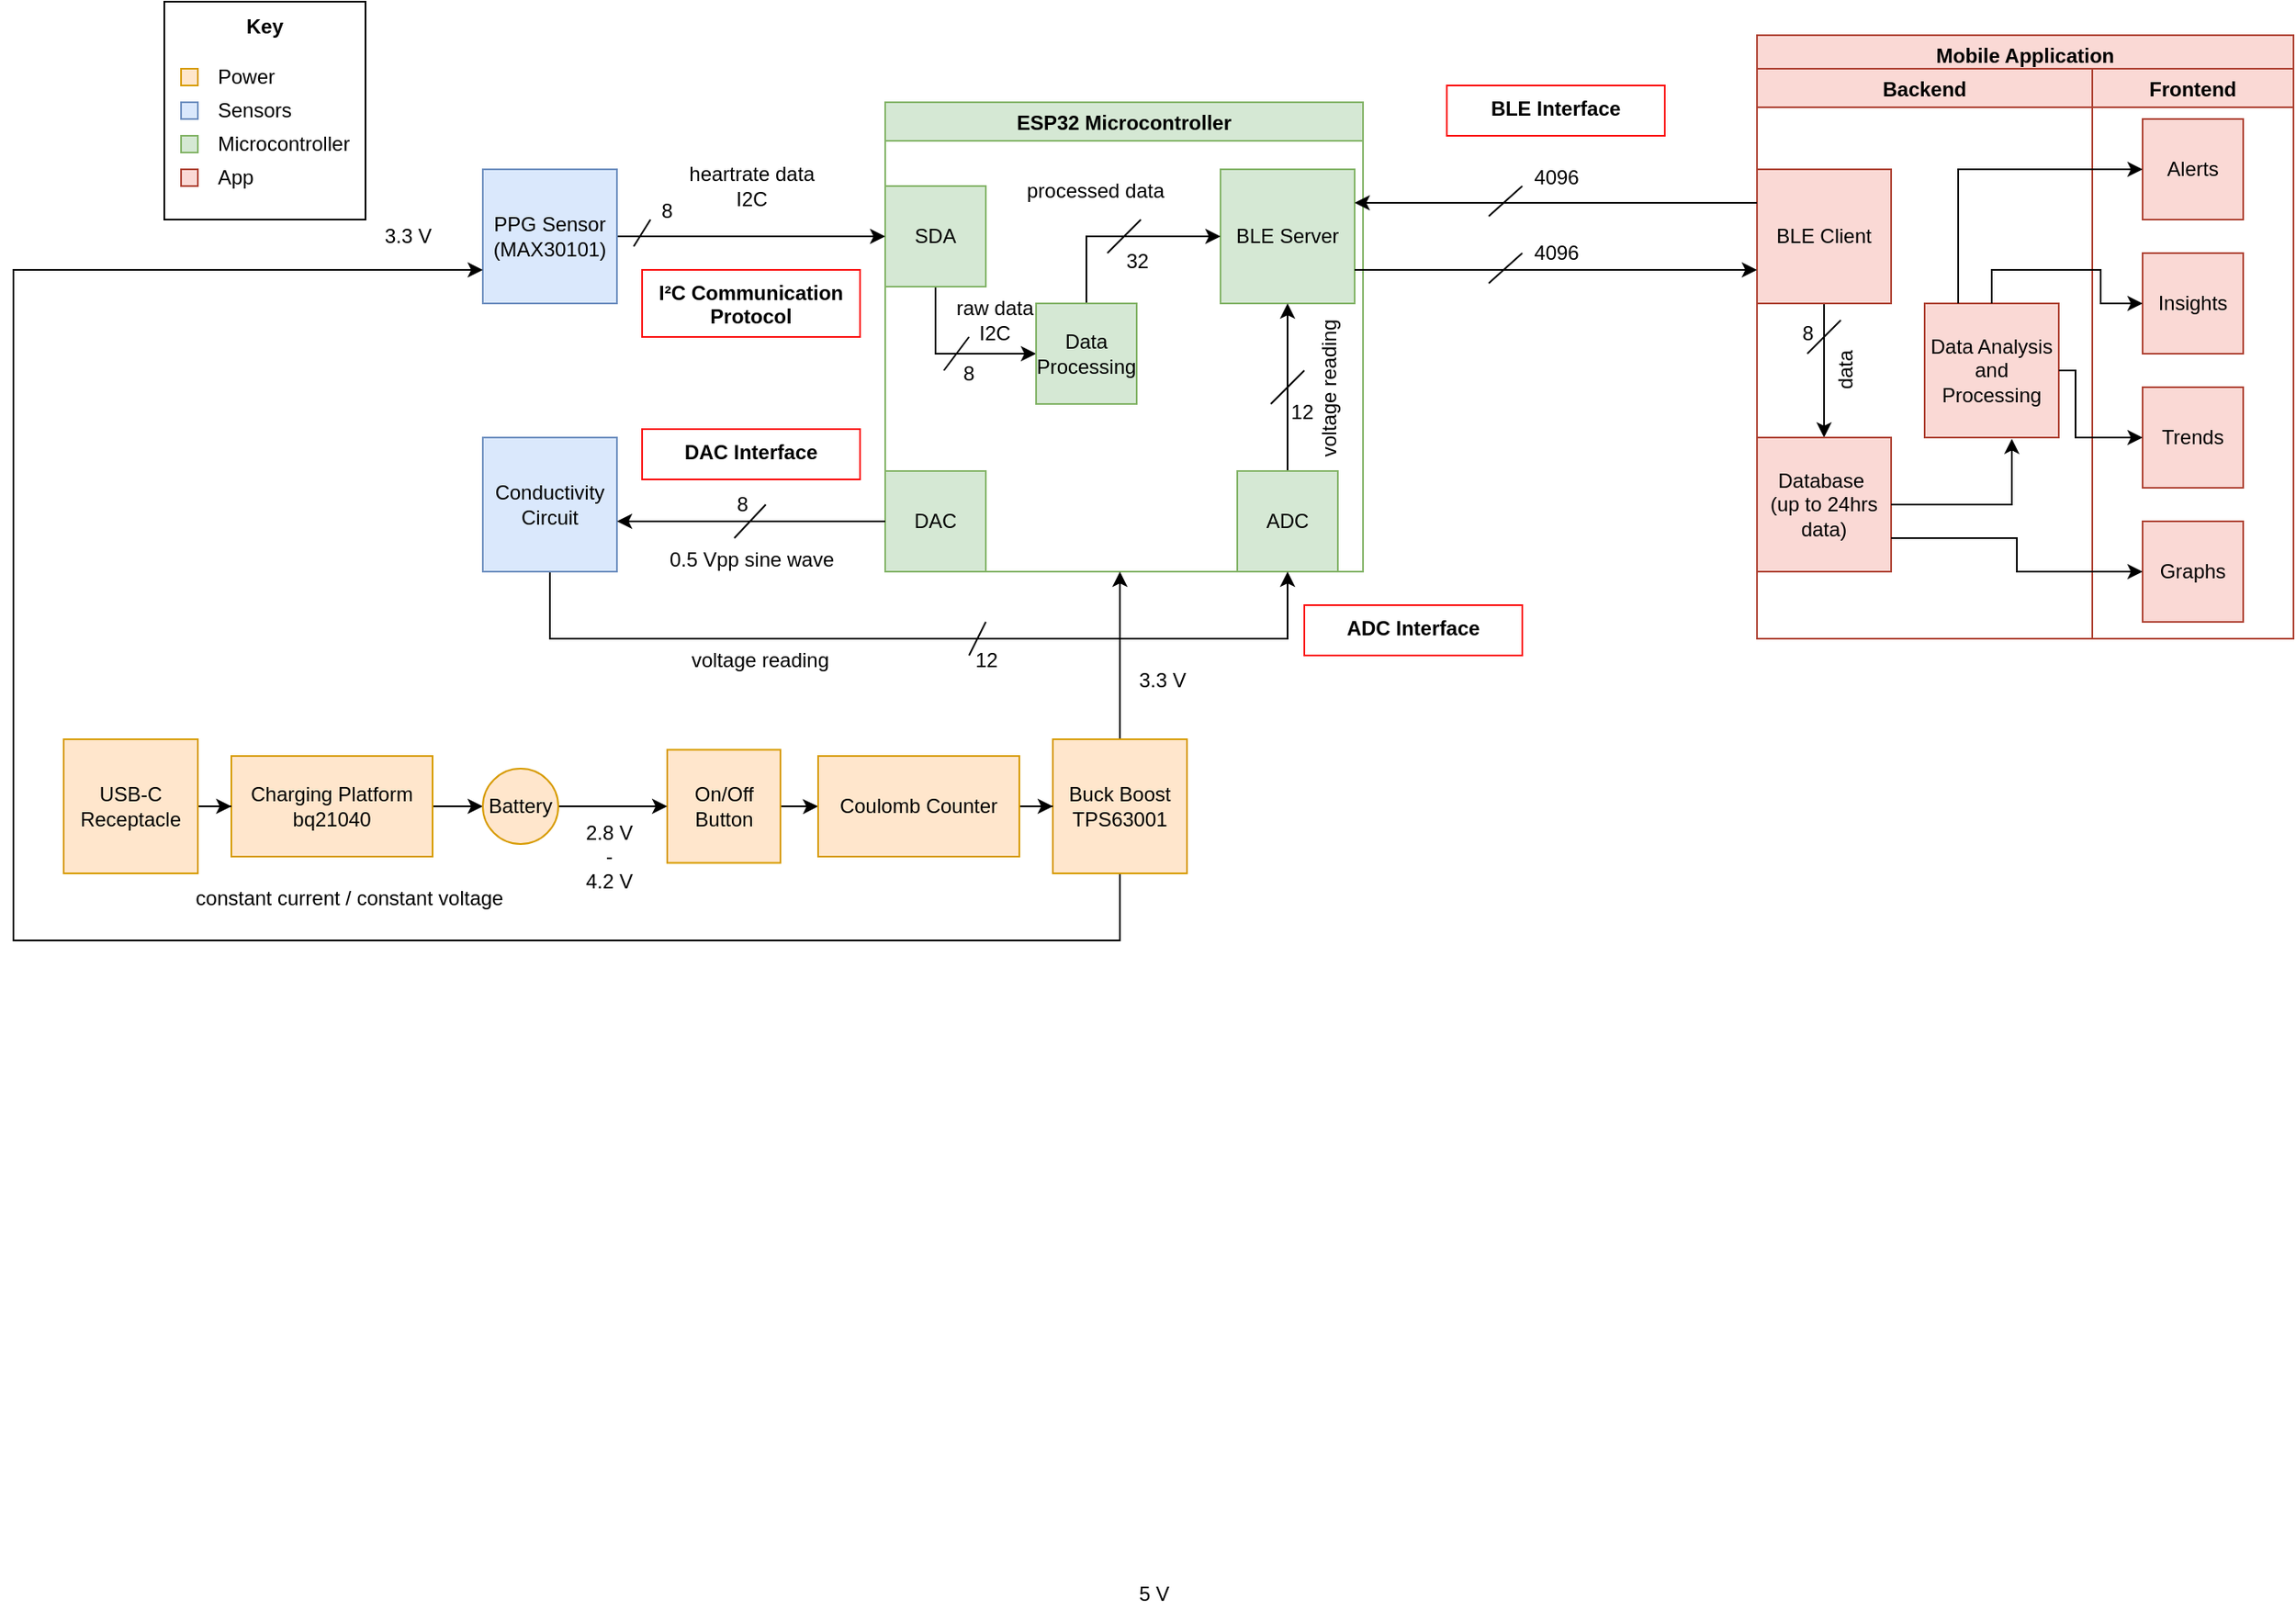 <mxfile version="26.1.0" pages="2">
  <diagram name="Page-1" id="XvgeLyfi9btd6hkqeVps">
    <mxGraphModel dx="2487" dy="908" grid="1" gridSize="10" guides="1" tooltips="1" connect="1" arrows="1" fold="1" page="1" pageScale="1" pageWidth="800" pageHeight="600" math="0" shadow="0">
      <root>
        <mxCell id="0" />
        <mxCell id="1" parent="0" />
        <mxCell id="u4qym9Ppzm83e0D_M728-1" value="Mobile Application" style="swimlane;fillColor=#fad9d5;strokeColor=#ae4132;" parent="1" vertex="1" connectable="0">
          <mxGeometry x="840" y="40" width="320" height="360" as="geometry" />
        </mxCell>
        <mxCell id="u4qym9Ppzm83e0D_M728-16" value="Backend" style="swimlane;fillColor=#fad9d5;strokeColor=#ae4132;" parent="u4qym9Ppzm83e0D_M728-1" vertex="1" connectable="0">
          <mxGeometry y="20" width="200" height="340" as="geometry" />
        </mxCell>
        <mxCell id="u4qym9Ppzm83e0D_M728-38" style="edgeStyle=orthogonalEdgeStyle;rounded=0;orthogonalLoop=1;jettySize=auto;html=1;exitX=0.5;exitY=1;exitDx=0;exitDy=0;entryX=0.5;entryY=0;entryDx=0;entryDy=0;" parent="u4qym9Ppzm83e0D_M728-16" source="u4qym9Ppzm83e0D_M728-5" target="u4qym9Ppzm83e0D_M728-37" edge="1">
          <mxGeometry relative="1" as="geometry" />
        </mxCell>
        <mxCell id="u4qym9Ppzm83e0D_M728-5" value="BLE Client" style="whiteSpace=wrap;html=1;aspect=fixed;fillColor=#fad9d5;strokeColor=#ae4132;" parent="u4qym9Ppzm83e0D_M728-16" vertex="1">
          <mxGeometry y="60" width="80" height="80" as="geometry" />
        </mxCell>
        <mxCell id="u4qym9Ppzm83e0D_M728-37" value="Database&amp;nbsp;&lt;div&gt;(up to 24hrs data)&lt;/div&gt;" style="whiteSpace=wrap;html=1;aspect=fixed;fillColor=#fad9d5;strokeColor=#ae4132;" parent="u4qym9Ppzm83e0D_M728-16" vertex="1">
          <mxGeometry y="220" width="80" height="80" as="geometry" />
        </mxCell>
        <mxCell id="u4qym9Ppzm83e0D_M728-43" value="Data Analysis and Processing" style="whiteSpace=wrap;html=1;aspect=fixed;fillColor=#fad9d5;strokeColor=#ae4132;" parent="u4qym9Ppzm83e0D_M728-16" vertex="1">
          <mxGeometry x="100" y="140" width="80" height="80" as="geometry" />
        </mxCell>
        <mxCell id="u4qym9Ppzm83e0D_M728-44" style="edgeStyle=orthogonalEdgeStyle;rounded=0;orthogonalLoop=1;jettySize=auto;html=1;exitX=1;exitY=0.5;exitDx=0;exitDy=0;entryX=0.65;entryY=1.009;entryDx=0;entryDy=0;entryPerimeter=0;" parent="u4qym9Ppzm83e0D_M728-16" source="u4qym9Ppzm83e0D_M728-37" target="u4qym9Ppzm83e0D_M728-43" edge="1">
          <mxGeometry relative="1" as="geometry" />
        </mxCell>
        <mxCell id="vP7fXU4nIcjZddZ_0kmI-10" value="data&lt;div&gt;&lt;br&gt;&lt;/div&gt;" style="text;html=1;align=center;verticalAlign=middle;resizable=0;points=[];autosize=1;strokeColor=none;fillColor=none;rotation=-90;" vertex="1" parent="u4qym9Ppzm83e0D_M728-16">
          <mxGeometry x="35" y="160" width="50" height="40" as="geometry" />
        </mxCell>
        <mxCell id="vP7fXU4nIcjZddZ_0kmI-49" value="" style="endArrow=none;html=1;rounded=0;" edge="1" parent="u4qym9Ppzm83e0D_M728-16">
          <mxGeometry width="50" height="50" relative="1" as="geometry">
            <mxPoint x="30" y="170" as="sourcePoint" />
            <mxPoint x="50" y="150" as="targetPoint" />
          </mxGeometry>
        </mxCell>
        <mxCell id="vP7fXU4nIcjZddZ_0kmI-50" value="&lt;div&gt;8&lt;/div&gt;" style="text;html=1;align=center;verticalAlign=middle;resizable=0;points=[];autosize=1;strokeColor=none;fillColor=none;" vertex="1" parent="u4qym9Ppzm83e0D_M728-16">
          <mxGeometry x="15" y="143" width="30" height="30" as="geometry" />
        </mxCell>
        <mxCell id="u4qym9Ppzm83e0D_M728-4" value="ESP32 Microcontroller" style="swimlane;fillColor=#d5e8d4;strokeColor=#82b366;" parent="1" vertex="1" connectable="0">
          <mxGeometry x="320" y="80" width="285" height="280" as="geometry" />
        </mxCell>
        <mxCell id="u4qym9Ppzm83e0D_M728-6" value="BLE Server" style="whiteSpace=wrap;html=1;aspect=fixed;fillColor=#d5e8d4;strokeColor=#82b366;" parent="u4qym9Ppzm83e0D_M728-4" vertex="1">
          <mxGeometry x="200" y="40" width="80" height="80" as="geometry" />
        </mxCell>
        <mxCell id="u4qym9Ppzm83e0D_M728-31" style="edgeStyle=orthogonalEdgeStyle;rounded=0;orthogonalLoop=1;jettySize=auto;html=1;exitX=0.5;exitY=1;exitDx=0;exitDy=0;entryX=0;entryY=0.5;entryDx=0;entryDy=0;" parent="u4qym9Ppzm83e0D_M728-4" source="u4qym9Ppzm83e0D_M728-23" target="u4qym9Ppzm83e0D_M728-28" edge="1">
          <mxGeometry relative="1" as="geometry" />
        </mxCell>
        <mxCell id="u4qym9Ppzm83e0D_M728-23" value="SDA" style="whiteSpace=wrap;html=1;aspect=fixed;fillColor=#d5e8d4;strokeColor=#82b366;" parent="u4qym9Ppzm83e0D_M728-4" vertex="1">
          <mxGeometry y="50" width="60" height="60" as="geometry" />
        </mxCell>
        <mxCell id="u4qym9Ppzm83e0D_M728-33" style="edgeStyle=orthogonalEdgeStyle;rounded=0;orthogonalLoop=1;jettySize=auto;html=1;exitX=0.5;exitY=0;exitDx=0;exitDy=0;entryX=0;entryY=0.5;entryDx=0;entryDy=0;" parent="u4qym9Ppzm83e0D_M728-4" source="u4qym9Ppzm83e0D_M728-28" target="u4qym9Ppzm83e0D_M728-6" edge="1">
          <mxGeometry relative="1" as="geometry" />
        </mxCell>
        <mxCell id="u4qym9Ppzm83e0D_M728-28" value="Data Processing" style="whiteSpace=wrap;html=1;aspect=fixed;fillColor=#d5e8d4;strokeColor=#82b366;" parent="u4qym9Ppzm83e0D_M728-4" vertex="1">
          <mxGeometry x="90" y="120" width="60" height="60" as="geometry" />
        </mxCell>
        <mxCell id="u4qym9Ppzm83e0D_M728-30" value="raw data&lt;div&gt;I2C&lt;/div&gt;" style="text;html=1;align=center;verticalAlign=middle;resizable=0;points=[];autosize=1;strokeColor=none;fillColor=none;" parent="u4qym9Ppzm83e0D_M728-4" vertex="1">
          <mxGeometry x="30" y="110" width="70" height="40" as="geometry" />
        </mxCell>
        <mxCell id="u4qym9Ppzm83e0D_M728-34" value="processed data&lt;div&gt;&lt;br&gt;&lt;/div&gt;" style="text;html=1;align=center;verticalAlign=middle;resizable=0;points=[];autosize=1;strokeColor=none;fillColor=none;" parent="u4qym9Ppzm83e0D_M728-4" vertex="1">
          <mxGeometry x="70" y="40" width="110" height="40" as="geometry" />
        </mxCell>
        <mxCell id="vP7fXU4nIcjZddZ_0kmI-76" style="edgeStyle=orthogonalEdgeStyle;rounded=0;orthogonalLoop=1;jettySize=auto;html=1;exitX=0.5;exitY=0;exitDx=0;exitDy=0;entryX=0.5;entryY=1;entryDx=0;entryDy=0;" edge="1" parent="u4qym9Ppzm83e0D_M728-4" source="u4qym9Ppzm83e0D_M728-35" target="u4qym9Ppzm83e0D_M728-6">
          <mxGeometry relative="1" as="geometry" />
        </mxCell>
        <mxCell id="u4qym9Ppzm83e0D_M728-35" value="ADC" style="whiteSpace=wrap;html=1;aspect=fixed;fillColor=#d5e8d4;strokeColor=#82b366;" parent="u4qym9Ppzm83e0D_M728-4" vertex="1">
          <mxGeometry x="210" y="220" width="60" height="60" as="geometry" />
        </mxCell>
        <mxCell id="vP7fXU4nIcjZddZ_0kmI-1" value="DAC" style="whiteSpace=wrap;html=1;aspect=fixed;fillColor=#d5e8d4;strokeColor=#82b366;" vertex="1" parent="u4qym9Ppzm83e0D_M728-4">
          <mxGeometry y="220" width="60" height="60" as="geometry" />
        </mxCell>
        <mxCell id="vP7fXU4nIcjZddZ_0kmI-9" value="&lt;div&gt;12&amp;nbsp;&lt;/div&gt;" style="text;html=1;align=center;verticalAlign=middle;resizable=0;points=[];autosize=1;strokeColor=none;fillColor=none;" vertex="1" parent="u4qym9Ppzm83e0D_M728-4">
          <mxGeometry x="230" y="170" width="40" height="30" as="geometry" />
        </mxCell>
        <mxCell id="vP7fXU4nIcjZddZ_0kmI-38" value="" style="endArrow=none;html=1;rounded=0;" edge="1" parent="u4qym9Ppzm83e0D_M728-4">
          <mxGeometry width="50" height="50" relative="1" as="geometry">
            <mxPoint x="230" y="180" as="sourcePoint" />
            <mxPoint x="250" y="160" as="targetPoint" />
          </mxGeometry>
        </mxCell>
        <mxCell id="vP7fXU4nIcjZddZ_0kmI-45" value="" style="endArrow=none;html=1;rounded=0;" edge="1" parent="u4qym9Ppzm83e0D_M728-4">
          <mxGeometry width="50" height="50" relative="1" as="geometry">
            <mxPoint x="35" y="160" as="sourcePoint" />
            <mxPoint x="50" y="140" as="targetPoint" />
          </mxGeometry>
        </mxCell>
        <mxCell id="vP7fXU4nIcjZddZ_0kmI-46" value="8" style="text;html=1;align=center;verticalAlign=middle;whiteSpace=wrap;rounded=0;" vertex="1" parent="u4qym9Ppzm83e0D_M728-4">
          <mxGeometry x="20" y="147" width="60" height="30" as="geometry" />
        </mxCell>
        <mxCell id="vP7fXU4nIcjZddZ_0kmI-47" value="" style="endArrow=none;html=1;rounded=0;" edge="1" parent="u4qym9Ppzm83e0D_M728-4">
          <mxGeometry width="50" height="50" relative="1" as="geometry">
            <mxPoint x="132.5" y="90" as="sourcePoint" />
            <mxPoint x="152.5" y="70" as="targetPoint" />
          </mxGeometry>
        </mxCell>
        <mxCell id="vP7fXU4nIcjZddZ_0kmI-48" value="&lt;div&gt;32&lt;/div&gt;" style="text;html=1;align=center;verticalAlign=middle;resizable=0;points=[];autosize=1;strokeColor=none;fillColor=none;" vertex="1" parent="u4qym9Ppzm83e0D_M728-4">
          <mxGeometry x="130" y="80" width="40" height="30" as="geometry" />
        </mxCell>
        <mxCell id="vP7fXU4nIcjZddZ_0kmI-75" value="voltage reading" style="text;html=1;align=center;verticalAlign=middle;resizable=0;points=[];autosize=1;strokeColor=none;fillColor=none;rotation=-90;" vertex="1" parent="u4qym9Ppzm83e0D_M728-4">
          <mxGeometry x="210" y="156" width="110" height="30" as="geometry" />
        </mxCell>
        <mxCell id="u4qym9Ppzm83e0D_M728-9" style="edgeStyle=orthogonalEdgeStyle;rounded=0;orthogonalLoop=1;jettySize=auto;html=1;exitX=0;exitY=0.25;exitDx=0;exitDy=0;entryX=1;entryY=0.25;entryDx=0;entryDy=0;" parent="1" source="u4qym9Ppzm83e0D_M728-5" target="u4qym9Ppzm83e0D_M728-6" edge="1">
          <mxGeometry relative="1" as="geometry" />
        </mxCell>
        <mxCell id="u4qym9Ppzm83e0D_M728-10" style="edgeStyle=orthogonalEdgeStyle;rounded=0;orthogonalLoop=1;jettySize=auto;html=1;exitX=1;exitY=0.75;exitDx=0;exitDy=0;entryX=0;entryY=0.75;entryDx=0;entryDy=0;" parent="1" source="u4qym9Ppzm83e0D_M728-6" target="u4qym9Ppzm83e0D_M728-5" edge="1">
          <mxGeometry relative="1" as="geometry" />
        </mxCell>
        <mxCell id="u4qym9Ppzm83e0D_M728-18" value="Frontend" style="swimlane;startSize=23;fillColor=#fad9d5;strokeColor=#ae4132;" parent="1" vertex="1" connectable="0">
          <mxGeometry x="1040" y="60" width="120" height="340" as="geometry" />
        </mxCell>
        <mxCell id="u4qym9Ppzm83e0D_M728-49" value="Graphs" style="whiteSpace=wrap;html=1;aspect=fixed;fillColor=#fad9d5;strokeColor=#ae4132;" parent="u4qym9Ppzm83e0D_M728-18" vertex="1">
          <mxGeometry x="30" y="270" width="60" height="60" as="geometry" />
        </mxCell>
        <mxCell id="u4qym9Ppzm83e0D_M728-51" value="Trends" style="whiteSpace=wrap;html=1;aspect=fixed;fillColor=#fad9d5;strokeColor=#ae4132;" parent="u4qym9Ppzm83e0D_M728-18" vertex="1">
          <mxGeometry x="30" y="190" width="60" height="60" as="geometry" />
        </mxCell>
        <mxCell id="u4qym9Ppzm83e0D_M728-55" value="Insights" style="whiteSpace=wrap;html=1;aspect=fixed;fillColor=#fad9d5;strokeColor=#ae4132;" parent="u4qym9Ppzm83e0D_M728-18" vertex="1">
          <mxGeometry x="30" y="110" width="60" height="60" as="geometry" />
        </mxCell>
        <mxCell id="u4qym9Ppzm83e0D_M728-56" value="Alerts" style="whiteSpace=wrap;html=1;aspect=fixed;fillColor=#fad9d5;strokeColor=#ae4132;" parent="u4qym9Ppzm83e0D_M728-18" vertex="1">
          <mxGeometry x="30" y="30" width="60" height="60" as="geometry" />
        </mxCell>
        <mxCell id="u4qym9Ppzm83e0D_M728-24" style="edgeStyle=orthogonalEdgeStyle;rounded=0;orthogonalLoop=1;jettySize=auto;html=1;exitX=1;exitY=0.5;exitDx=0;exitDy=0;entryX=0;entryY=0.5;entryDx=0;entryDy=0;" parent="1" source="u4qym9Ppzm83e0D_M728-21" target="u4qym9Ppzm83e0D_M728-23" edge="1">
          <mxGeometry relative="1" as="geometry" />
        </mxCell>
        <mxCell id="u4qym9Ppzm83e0D_M728-21" value="PPG Sensor&lt;div&gt;(MAX30101)&lt;/div&gt;" style="whiteSpace=wrap;html=1;aspect=fixed;fillColor=#dae8fc;strokeColor=#6c8ebf;" parent="1" vertex="1">
          <mxGeometry x="80" y="120" width="80" height="80" as="geometry" />
        </mxCell>
        <mxCell id="u4qym9Ppzm83e0D_M728-20" value="&lt;font face=&quot;Helvetica&quot;&gt;&lt;b&gt;I²C Communication Protocol&lt;/b&gt;&lt;/font&gt;" style="text;whiteSpace=wrap;html=1;strokeColor=light-dark(#fb0909, #ededed);align=center;" parent="1" vertex="1">
          <mxGeometry x="175" y="180" width="130" height="40" as="geometry" />
        </mxCell>
        <mxCell id="u4qym9Ppzm83e0D_M728-25" value="heartrate&lt;span style=&quot;background-color: transparent; color: light-dark(rgb(0, 0, 0), rgb(255, 255, 255));&quot;&gt;&amp;nbsp;data&lt;/span&gt;&lt;div&gt;&lt;span style=&quot;background-color: transparent; color: light-dark(rgb(0, 0, 0), rgb(255, 255, 255));&quot;&gt;I2C&lt;/span&gt;&lt;/div&gt;" style="text;html=1;align=center;verticalAlign=middle;resizable=0;points=[];autosize=1;strokeColor=none;fillColor=none;" parent="1" vertex="1">
          <mxGeometry x="190" y="110" width="100" height="40" as="geometry" />
        </mxCell>
        <mxCell id="vP7fXU4nIcjZddZ_0kmI-6" style="edgeStyle=orthogonalEdgeStyle;rounded=0;orthogonalLoop=1;jettySize=auto;html=1;entryX=0.5;entryY=1;entryDx=0;entryDy=0;" edge="1" parent="1" source="u4qym9Ppzm83e0D_M728-36" target="u4qym9Ppzm83e0D_M728-35">
          <mxGeometry relative="1" as="geometry">
            <mxPoint x="550" y="360" as="targetPoint" />
            <Array as="points">
              <mxPoint x="120" y="400" />
              <mxPoint x="560" y="400" />
            </Array>
          </mxGeometry>
        </mxCell>
        <mxCell id="u4qym9Ppzm83e0D_M728-36" value="Conductivity Circuit" style="whiteSpace=wrap;html=1;aspect=fixed;fillColor=#dae8fc;strokeColor=#6c8ebf;" parent="1" vertex="1">
          <mxGeometry x="80" y="280" width="80" height="80" as="geometry" />
        </mxCell>
        <mxCell id="u4qym9Ppzm83e0D_M728-54" style="edgeStyle=orthogonalEdgeStyle;rounded=0;orthogonalLoop=1;jettySize=auto;html=1;exitX=1;exitY=0.75;exitDx=0;exitDy=0;" parent="1" source="u4qym9Ppzm83e0D_M728-37" target="u4qym9Ppzm83e0D_M728-49" edge="1">
          <mxGeometry relative="1" as="geometry" />
        </mxCell>
        <mxCell id="u4qym9Ppzm83e0D_M728-57" style="edgeStyle=orthogonalEdgeStyle;rounded=0;orthogonalLoop=1;jettySize=auto;html=1;exitX=1;exitY=0.5;exitDx=0;exitDy=0;entryX=0;entryY=0.5;entryDx=0;entryDy=0;" parent="1" source="u4qym9Ppzm83e0D_M728-43" target="u4qym9Ppzm83e0D_M728-51" edge="1">
          <mxGeometry relative="1" as="geometry">
            <Array as="points">
              <mxPoint x="1030" y="240" />
              <mxPoint x="1030" y="280" />
            </Array>
          </mxGeometry>
        </mxCell>
        <mxCell id="u4qym9Ppzm83e0D_M728-58" style="edgeStyle=orthogonalEdgeStyle;rounded=0;orthogonalLoop=1;jettySize=auto;html=1;exitX=0.5;exitY=0;exitDx=0;exitDy=0;entryX=0;entryY=0.5;entryDx=0;entryDy=0;" parent="1" source="u4qym9Ppzm83e0D_M728-43" target="u4qym9Ppzm83e0D_M728-55" edge="1">
          <mxGeometry relative="1" as="geometry" />
        </mxCell>
        <mxCell id="u4qym9Ppzm83e0D_M728-59" style="edgeStyle=orthogonalEdgeStyle;rounded=0;orthogonalLoop=1;jettySize=auto;html=1;exitX=0.25;exitY=0;exitDx=0;exitDy=0;entryX=0;entryY=0.5;entryDx=0;entryDy=0;" parent="1" source="u4qym9Ppzm83e0D_M728-43" target="u4qym9Ppzm83e0D_M728-56" edge="1">
          <mxGeometry relative="1" as="geometry" />
        </mxCell>
        <mxCell id="u4qym9Ppzm83e0D_M728-66" value="&lt;div&gt;0.5 Vpp sine wave&lt;/div&gt;" style="text;html=1;align=center;verticalAlign=middle;resizable=0;points=[];autosize=1;strokeColor=none;fillColor=none;" parent="1" vertex="1">
          <mxGeometry x="180" y="338" width="120" height="30" as="geometry" />
        </mxCell>
        <mxCell id="vP7fXU4nIcjZddZ_0kmI-4" value="" style="edgeStyle=orthogonalEdgeStyle;rounded=0;orthogonalLoop=1;jettySize=auto;html=1;" edge="1" parent="1" source="vP7fXU4nIcjZddZ_0kmI-1" target="u4qym9Ppzm83e0D_M728-36">
          <mxGeometry relative="1" as="geometry">
            <Array as="points">
              <mxPoint x="210" y="330" />
              <mxPoint x="210" y="330" />
            </Array>
          </mxGeometry>
        </mxCell>
        <mxCell id="vP7fXU4nIcjZddZ_0kmI-14" style="edgeStyle=orthogonalEdgeStyle;rounded=0;orthogonalLoop=1;jettySize=auto;html=1;exitX=0.5;exitY=0;exitDx=0;exitDy=0;" edge="1" parent="1" source="vP7fXU4nIcjZddZ_0kmI-13">
          <mxGeometry relative="1" as="geometry">
            <mxPoint x="460" y="360" as="targetPoint" />
          </mxGeometry>
        </mxCell>
        <mxCell id="vP7fXU4nIcjZddZ_0kmI-73" style="edgeStyle=orthogonalEdgeStyle;rounded=0;orthogonalLoop=1;jettySize=auto;html=1;exitX=0.5;exitY=1;exitDx=0;exitDy=0;entryX=0;entryY=0.75;entryDx=0;entryDy=0;" edge="1" parent="1" source="vP7fXU4nIcjZddZ_0kmI-13" target="u4qym9Ppzm83e0D_M728-21">
          <mxGeometry relative="1" as="geometry">
            <Array as="points">
              <mxPoint x="460" y="580" />
              <mxPoint x="-200" y="580" />
              <mxPoint x="-200" y="180" />
            </Array>
          </mxGeometry>
        </mxCell>
        <mxCell id="vP7fXU4nIcjZddZ_0kmI-13" value="Buck Boost&lt;div&gt;TPS63001&lt;/div&gt;" style="whiteSpace=wrap;html=1;aspect=fixed;fillColor=#ffe6cc;strokeColor=#d79b00;" vertex="1" parent="1">
          <mxGeometry x="420" y="460" width="80" height="80" as="geometry" />
        </mxCell>
        <mxCell id="vP7fXU4nIcjZddZ_0kmI-15" value="3.3 V" style="text;html=1;align=center;verticalAlign=middle;resizable=0;points=[];autosize=1;strokeColor=none;fillColor=none;" vertex="1" parent="1">
          <mxGeometry x="460" y="410" width="50" height="30" as="geometry" />
        </mxCell>
        <mxCell id="vP7fXU4nIcjZddZ_0kmI-26" value="" style="edgeStyle=orthogonalEdgeStyle;rounded=0;orthogonalLoop=1;jettySize=auto;html=1;" edge="1" parent="1" source="vP7fXU4nIcjZddZ_0kmI-16" target="vP7fXU4nIcjZddZ_0kmI-25">
          <mxGeometry relative="1" as="geometry" />
        </mxCell>
        <mxCell id="vP7fXU4nIcjZddZ_0kmI-16" value="On/Off Button" style="whiteSpace=wrap;html=1;aspect=fixed;fillColor=#ffe6cc;strokeColor=#d79b00;" vertex="1" parent="1">
          <mxGeometry x="190" y="466.25" width="67.5" height="67.5" as="geometry" />
        </mxCell>
        <mxCell id="vP7fXU4nIcjZddZ_0kmI-23" value="" style="edgeStyle=orthogonalEdgeStyle;rounded=0;orthogonalLoop=1;jettySize=auto;html=1;" edge="1" parent="1" source="vP7fXU4nIcjZddZ_0kmI-18" target="vP7fXU4nIcjZddZ_0kmI-21">
          <mxGeometry relative="1" as="geometry" />
        </mxCell>
        <mxCell id="vP7fXU4nIcjZddZ_0kmI-18" value="Charging Platform&lt;div&gt;bq21040&lt;/div&gt;" style="rounded=0;whiteSpace=wrap;html=1;fillColor=#ffe6cc;strokeColor=#d79b00;" vertex="1" parent="1">
          <mxGeometry x="-70" y="470" width="120" height="60" as="geometry" />
        </mxCell>
        <mxCell id="vP7fXU4nIcjZddZ_0kmI-24" value="" style="edgeStyle=orthogonalEdgeStyle;rounded=0;orthogonalLoop=1;jettySize=auto;html=1;" edge="1" parent="1" source="vP7fXU4nIcjZddZ_0kmI-21" target="vP7fXU4nIcjZddZ_0kmI-16">
          <mxGeometry relative="1" as="geometry" />
        </mxCell>
        <mxCell id="vP7fXU4nIcjZddZ_0kmI-21" value="Battery" style="ellipse;whiteSpace=wrap;html=1;aspect=fixed;fillColor=#ffe6cc;strokeColor=#d79b00;" vertex="1" parent="1">
          <mxGeometry x="80" y="477.5" width="45" height="45" as="geometry" />
        </mxCell>
        <mxCell id="vP7fXU4nIcjZddZ_0kmI-27" value="" style="edgeStyle=orthogonalEdgeStyle;rounded=0;orthogonalLoop=1;jettySize=auto;html=1;" edge="1" parent="1" source="vP7fXU4nIcjZddZ_0kmI-25" target="vP7fXU4nIcjZddZ_0kmI-13">
          <mxGeometry relative="1" as="geometry" />
        </mxCell>
        <mxCell id="vP7fXU4nIcjZddZ_0kmI-25" value="Coulomb Counter" style="rounded=0;whiteSpace=wrap;html=1;fillColor=#ffe6cc;strokeColor=#d79b00;" vertex="1" parent="1">
          <mxGeometry x="280" y="470" width="120" height="60" as="geometry" />
        </mxCell>
        <mxCell id="vP7fXU4nIcjZddZ_0kmI-28" value="&lt;div&gt;&lt;span style=&quot;background-color: transparent; color: light-dark(rgb(0, 0, 0), rgb(255, 255, 255));&quot;&gt;5 V&lt;/span&gt;&lt;/div&gt;" style="text;html=1;align=center;verticalAlign=middle;resizable=0;points=[];autosize=1;strokeColor=none;fillColor=none;" vertex="1" parent="1">
          <mxGeometry x="460" y="955" width="40" height="30" as="geometry" />
        </mxCell>
        <mxCell id="vP7fXU4nIcjZddZ_0kmI-29" value="constant current / constant voltage" style="text;html=1;align=center;verticalAlign=middle;resizable=0;points=[];autosize=1;strokeColor=none;fillColor=none;" vertex="1" parent="1">
          <mxGeometry x="-105" y="540" width="210" height="30" as="geometry" />
        </mxCell>
        <mxCell id="vP7fXU4nIcjZddZ_0kmI-30" value="&lt;div&gt;2.8 V&lt;/div&gt;&lt;div&gt;-&lt;/div&gt;&lt;div&gt;4.2 V&lt;/div&gt;" style="text;html=1;align=center;verticalAlign=middle;resizable=0;points=[];autosize=1;strokeColor=none;fillColor=none;" vertex="1" parent="1">
          <mxGeometry x="130" y="500" width="50" height="60" as="geometry" />
        </mxCell>
        <mxCell id="vP7fXU4nIcjZddZ_0kmI-34" value="" style="edgeStyle=orthogonalEdgeStyle;rounded=0;orthogonalLoop=1;jettySize=auto;html=1;" edge="1" parent="1" source="vP7fXU4nIcjZddZ_0kmI-32" target="vP7fXU4nIcjZddZ_0kmI-18">
          <mxGeometry relative="1" as="geometry" />
        </mxCell>
        <mxCell id="vP7fXU4nIcjZddZ_0kmI-32" value="USB-C Receptacle" style="whiteSpace=wrap;html=1;aspect=fixed;fillColor=#ffe6cc;strokeColor=#d79b00;" vertex="1" parent="1">
          <mxGeometry x="-170" y="460" width="80" height="80" as="geometry" />
        </mxCell>
        <mxCell id="vP7fXU4nIcjZddZ_0kmI-36" value="" style="endArrow=none;html=1;rounded=0;" edge="1" parent="1">
          <mxGeometry width="50" height="50" relative="1" as="geometry">
            <mxPoint x="370" y="410" as="sourcePoint" />
            <mxPoint x="380" y="390" as="targetPoint" />
          </mxGeometry>
        </mxCell>
        <mxCell id="vP7fXU4nIcjZddZ_0kmI-37" value="12" style="text;html=1;align=center;verticalAlign=middle;resizable=0;points=[];autosize=1;strokeColor=none;fillColor=none;" vertex="1" parent="1">
          <mxGeometry x="360" y="398" width="40" height="30" as="geometry" />
        </mxCell>
        <mxCell id="vP7fXU4nIcjZddZ_0kmI-39" value="" style="endArrow=none;html=1;rounded=0;" edge="1" parent="1">
          <mxGeometry width="50" height="50" relative="1" as="geometry">
            <mxPoint x="230" y="340" as="sourcePoint" />
            <mxPoint x="248.75" y="320" as="targetPoint" />
          </mxGeometry>
        </mxCell>
        <mxCell id="vP7fXU4nIcjZddZ_0kmI-40" value="8" style="text;html=1;align=center;verticalAlign=middle;whiteSpace=wrap;rounded=0;" vertex="1" parent="1">
          <mxGeometry x="205" y="305" width="60" height="30" as="geometry" />
        </mxCell>
        <mxCell id="vP7fXU4nIcjZddZ_0kmI-42" value="" style="endArrow=none;html=1;rounded=0;" edge="1" parent="1">
          <mxGeometry width="50" height="50" relative="1" as="geometry">
            <mxPoint x="170" y="166" as="sourcePoint" />
            <mxPoint x="180" y="150" as="targetPoint" />
          </mxGeometry>
        </mxCell>
        <mxCell id="vP7fXU4nIcjZddZ_0kmI-43" value="8" style="text;html=1;align=center;verticalAlign=middle;whiteSpace=wrap;rounded=0;" vertex="1" parent="1">
          <mxGeometry x="160" y="130" width="60" height="30" as="geometry" />
        </mxCell>
        <mxCell id="vP7fXU4nIcjZddZ_0kmI-51" value="" style="endArrow=none;html=1;rounded=0;" edge="1" parent="1">
          <mxGeometry width="50" height="50" relative="1" as="geometry">
            <mxPoint x="680" y="148" as="sourcePoint" />
            <mxPoint x="700" y="130" as="targetPoint" />
          </mxGeometry>
        </mxCell>
        <mxCell id="vP7fXU4nIcjZddZ_0kmI-52" value="" style="endArrow=none;html=1;rounded=0;" edge="1" parent="1">
          <mxGeometry width="50" height="50" relative="1" as="geometry">
            <mxPoint x="680" y="188" as="sourcePoint" />
            <mxPoint x="700" y="170" as="targetPoint" />
          </mxGeometry>
        </mxCell>
        <mxCell id="vP7fXU4nIcjZddZ_0kmI-53" value="&lt;div&gt;4096&lt;/div&gt;" style="text;html=1;align=center;verticalAlign=middle;resizable=0;points=[];autosize=1;strokeColor=none;fillColor=none;" vertex="1" parent="1">
          <mxGeometry x="695" y="110" width="50" height="30" as="geometry" />
        </mxCell>
        <mxCell id="vP7fXU4nIcjZddZ_0kmI-54" value="&lt;div&gt;4096&lt;/div&gt;" style="text;html=1;align=center;verticalAlign=middle;resizable=0;points=[];autosize=1;strokeColor=none;fillColor=none;" vertex="1" parent="1">
          <mxGeometry x="695" y="155" width="50" height="30" as="geometry" />
        </mxCell>
        <mxCell id="vP7fXU4nIcjZddZ_0kmI-55" value="&lt;b&gt;Key&lt;/b&gt;&lt;div&gt;&lt;b&gt;&lt;br&gt;&lt;/b&gt;&lt;/div&gt;&lt;div&gt;&lt;b&gt;&lt;br&gt;&lt;/b&gt;&lt;/div&gt;&lt;div&gt;&lt;b&gt;&lt;br&gt;&lt;/b&gt;&lt;/div&gt;&lt;div&gt;&lt;b&gt;&lt;br&gt;&lt;/b&gt;&lt;/div&gt;&lt;div&gt;&lt;br&gt;&lt;/div&gt;&lt;div&gt;&lt;br&gt;&lt;/div&gt;&lt;div&gt;&lt;br&gt;&lt;/div&gt;" style="rounded=0;whiteSpace=wrap;html=1;" vertex="1" parent="1">
          <mxGeometry x="-110" y="20" width="120" height="130" as="geometry" />
        </mxCell>
        <mxCell id="vP7fXU4nIcjZddZ_0kmI-56" value="" style="rounded=0;whiteSpace=wrap;html=1;fillColor=#ffe6cc;strokeColor=#d79b00;" vertex="1" parent="1">
          <mxGeometry x="-100" y="60" width="10" height="10" as="geometry" />
        </mxCell>
        <mxCell id="vP7fXU4nIcjZddZ_0kmI-57" value="Power" style="text;html=1;align=left;verticalAlign=middle;whiteSpace=wrap;rounded=0;" vertex="1" parent="1">
          <mxGeometry x="-80" y="50" width="60" height="30" as="geometry" />
        </mxCell>
        <mxCell id="vP7fXU4nIcjZddZ_0kmI-58" value="" style="rounded=0;whiteSpace=wrap;html=1;fillColor=#dae8fc;strokeColor=#6c8ebf;" vertex="1" parent="1">
          <mxGeometry x="-100" y="80" width="10" height="10" as="geometry" />
        </mxCell>
        <mxCell id="vP7fXU4nIcjZddZ_0kmI-59" value="Sensors" style="text;html=1;align=left;verticalAlign=middle;whiteSpace=wrap;rounded=0;" vertex="1" parent="1">
          <mxGeometry x="-80" y="70" width="60" height="30" as="geometry" />
        </mxCell>
        <mxCell id="vP7fXU4nIcjZddZ_0kmI-60" value="" style="rounded=0;whiteSpace=wrap;html=1;fillColor=#d5e8d4;strokeColor=#82b366;" vertex="1" parent="1">
          <mxGeometry x="-100" y="100" width="10" height="10" as="geometry" />
        </mxCell>
        <mxCell id="vP7fXU4nIcjZddZ_0kmI-61" value="Microcontroller" style="text;html=1;align=left;verticalAlign=middle;whiteSpace=wrap;rounded=0;" vertex="1" parent="1">
          <mxGeometry x="-80" y="90" width="60" height="30" as="geometry" />
        </mxCell>
        <mxCell id="vP7fXU4nIcjZddZ_0kmI-66" value="" style="rounded=0;whiteSpace=wrap;html=1;fillColor=#fad9d5;strokeColor=#ae4132;" vertex="1" parent="1">
          <mxGeometry x="-100" y="120" width="10" height="10" as="geometry" />
        </mxCell>
        <mxCell id="vP7fXU4nIcjZddZ_0kmI-67" value="App" style="text;html=1;align=left;verticalAlign=middle;whiteSpace=wrap;rounded=0;" vertex="1" parent="1">
          <mxGeometry x="-80" y="110" width="60" height="30" as="geometry" />
        </mxCell>
        <mxCell id="vP7fXU4nIcjZddZ_0kmI-74" value="voltage reading" style="text;html=1;align=center;verticalAlign=middle;resizable=0;points=[];autosize=1;strokeColor=none;fillColor=none;" vertex="1" parent="1">
          <mxGeometry x="190" y="398" width="110" height="30" as="geometry" />
        </mxCell>
        <mxCell id="vP7fXU4nIcjZddZ_0kmI-69" value="&lt;font face=&quot;Helvetica&quot;&gt;&lt;b&gt;DAC Interface&lt;/b&gt;&lt;/font&gt;" style="text;whiteSpace=wrap;html=1;strokeColor=light-dark(#fb0909, #ededed);align=center;" vertex="1" parent="1">
          <mxGeometry x="175" y="275" width="130" height="30" as="geometry" />
        </mxCell>
        <mxCell id="vP7fXU4nIcjZddZ_0kmI-70" value="&lt;font face=&quot;Helvetica&quot;&gt;&lt;b&gt;ADC Interface&lt;/b&gt;&lt;/font&gt;" style="text;whiteSpace=wrap;html=1;strokeColor=light-dark(#fb0909, #ededed);align=center;" vertex="1" parent="1">
          <mxGeometry x="570" y="380" width="130" height="30" as="geometry" />
        </mxCell>
        <mxCell id="vP7fXU4nIcjZddZ_0kmI-77" value="3.3 V" style="text;html=1;align=center;verticalAlign=middle;resizable=0;points=[];autosize=1;strokeColor=none;fillColor=none;" vertex="1" parent="1">
          <mxGeometry x="10" y="145" width="50" height="30" as="geometry" />
        </mxCell>
        <mxCell id="vP7fXU4nIcjZddZ_0kmI-79" value="&lt;font face=&quot;Helvetica&quot;&gt;&lt;b&gt;BLE Interface&lt;/b&gt;&lt;/font&gt;" style="text;whiteSpace=wrap;html=1;strokeColor=light-dark(#fb0909, #ededed);align=center;" vertex="1" parent="1">
          <mxGeometry x="655" y="70" width="130" height="30" as="geometry" />
        </mxCell>
      </root>
    </mxGraphModel>
  </diagram>
  <diagram id="wZ4oMLHrNqzfF4DxEEy1" name="Page-2">
    <mxGraphModel dx="1674" dy="866" grid="0" gridSize="10" guides="1" tooltips="1" connect="1" arrows="1" fold="1" page="0" pageScale="1" pageWidth="850" pageHeight="1100" math="0" shadow="0">
      <root>
        <mxCell id="0" />
        <mxCell id="1" parent="0" />
      </root>
    </mxGraphModel>
  </diagram>
</mxfile>
